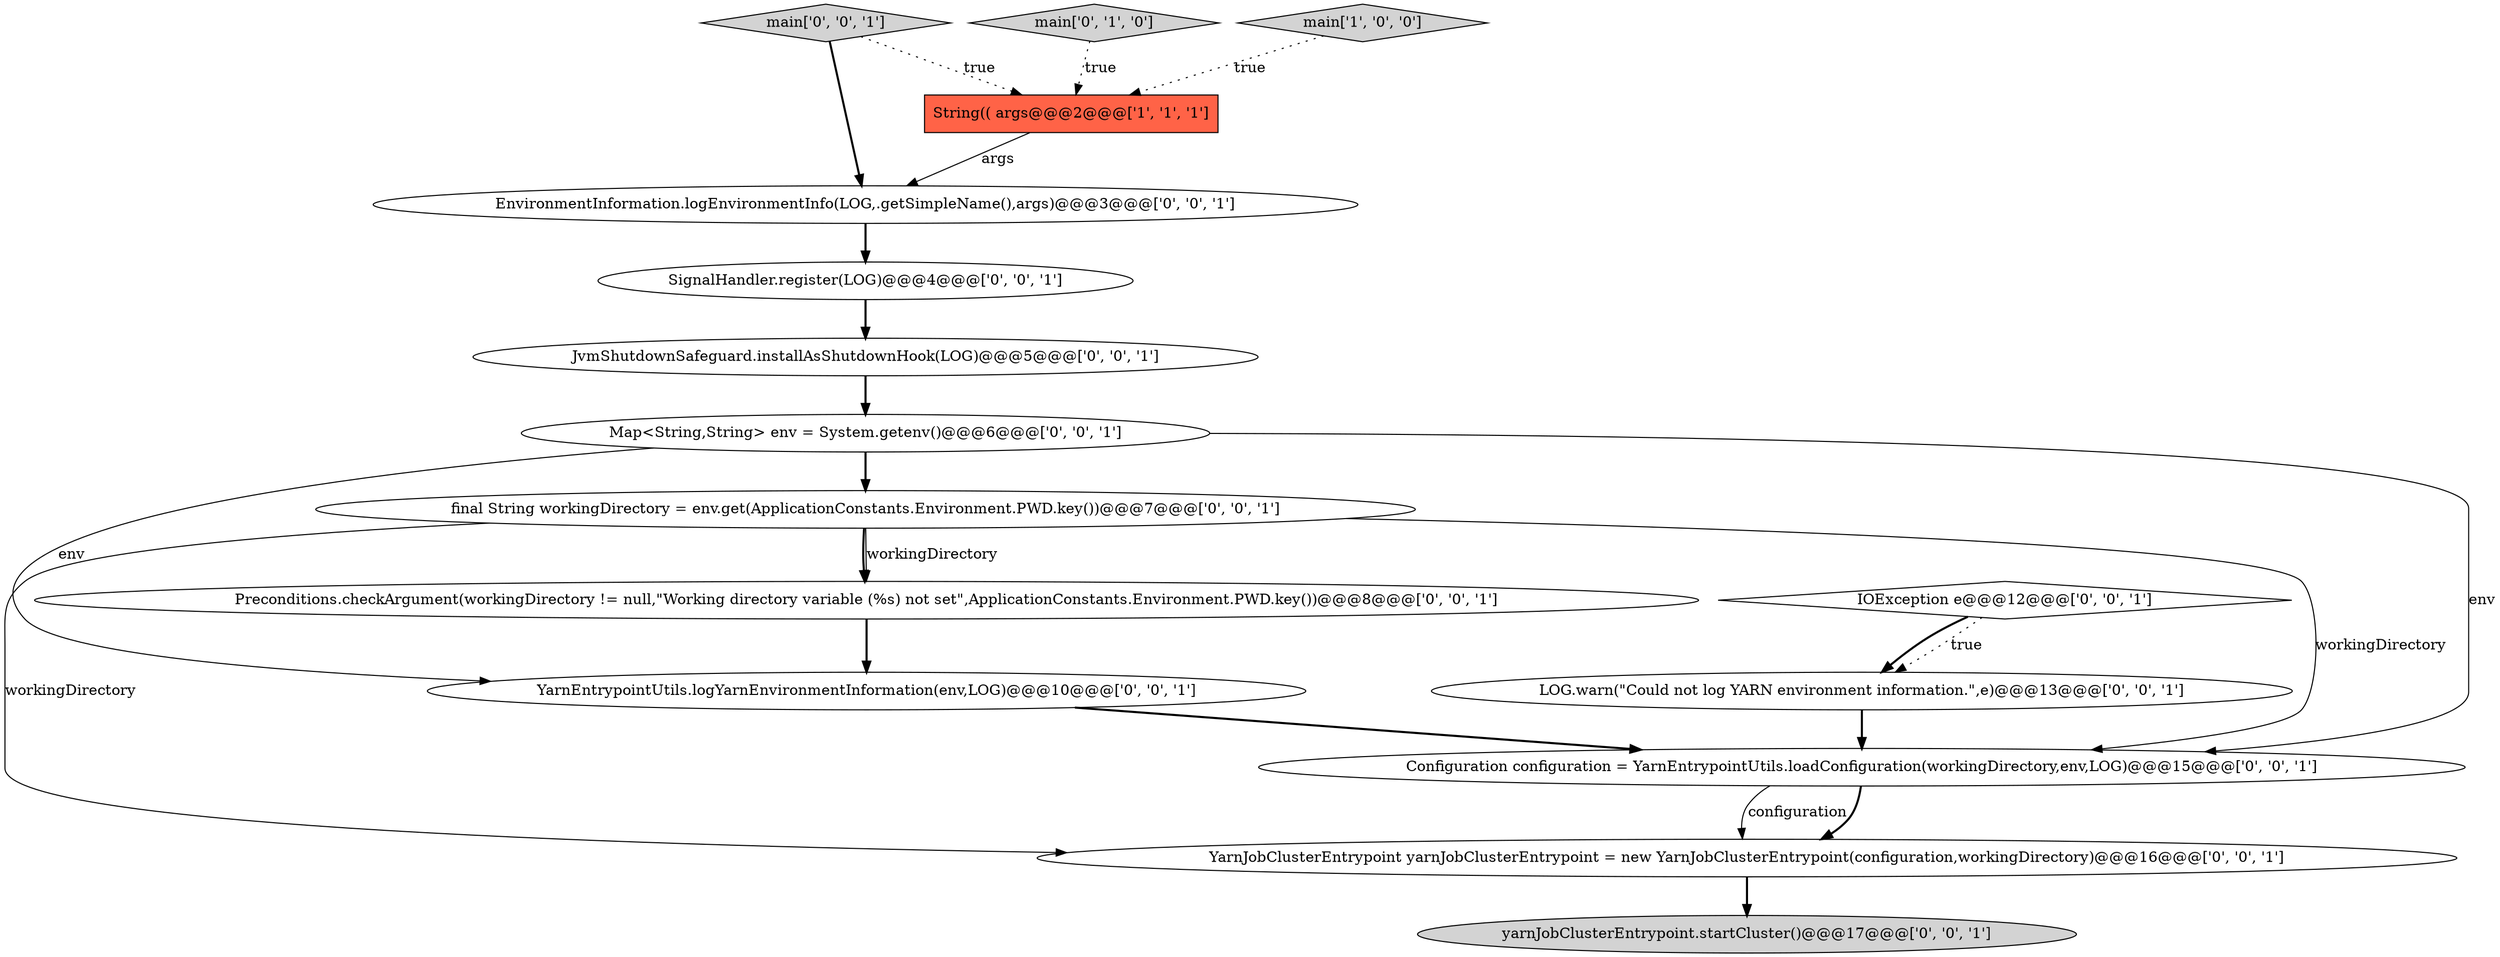 digraph {
1 [style = filled, label = "String(( args@@@2@@@['1', '1', '1']", fillcolor = tomato, shape = box image = "AAA0AAABBB1BBB"];
10 [style = filled, label = "final String workingDirectory = env.get(ApplicationConstants.Environment.PWD.key())@@@7@@@['0', '0', '1']", fillcolor = white, shape = ellipse image = "AAA0AAABBB3BBB"];
8 [style = filled, label = "SignalHandler.register(LOG)@@@4@@@['0', '0', '1']", fillcolor = white, shape = ellipse image = "AAA0AAABBB3BBB"];
15 [style = filled, label = "JvmShutdownSafeguard.installAsShutdownHook(LOG)@@@5@@@['0', '0', '1']", fillcolor = white, shape = ellipse image = "AAA0AAABBB3BBB"];
5 [style = filled, label = "Map<String,String> env = System.getenv()@@@6@@@['0', '0', '1']", fillcolor = white, shape = ellipse image = "AAA0AAABBB3BBB"];
11 [style = filled, label = "IOException e@@@12@@@['0', '0', '1']", fillcolor = white, shape = diamond image = "AAA0AAABBB3BBB"];
0 [style = filled, label = "main['1', '0', '0']", fillcolor = lightgray, shape = diamond image = "AAA0AAABBB1BBB"];
4 [style = filled, label = "yarnJobClusterEntrypoint.startCluster()@@@17@@@['0', '0', '1']", fillcolor = lightgray, shape = ellipse image = "AAA0AAABBB3BBB"];
3 [style = filled, label = "main['0', '0', '1']", fillcolor = lightgray, shape = diamond image = "AAA0AAABBB3BBB"];
6 [style = filled, label = "LOG.warn(\"Could not log YARN environment information.\",e)@@@13@@@['0', '0', '1']", fillcolor = white, shape = ellipse image = "AAA0AAABBB3BBB"];
2 [style = filled, label = "main['0', '1', '0']", fillcolor = lightgray, shape = diamond image = "AAA0AAABBB2BBB"];
7 [style = filled, label = "YarnEntrypointUtils.logYarnEnvironmentInformation(env,LOG)@@@10@@@['0', '0', '1']", fillcolor = white, shape = ellipse image = "AAA0AAABBB3BBB"];
12 [style = filled, label = "EnvironmentInformation.logEnvironmentInfo(LOG,.getSimpleName(),args)@@@3@@@['0', '0', '1']", fillcolor = white, shape = ellipse image = "AAA0AAABBB3BBB"];
13 [style = filled, label = "Preconditions.checkArgument(workingDirectory != null,\"Working directory variable (%s) not set\",ApplicationConstants.Environment.PWD.key())@@@8@@@['0', '0', '1']", fillcolor = white, shape = ellipse image = "AAA0AAABBB3BBB"];
9 [style = filled, label = "YarnJobClusterEntrypoint yarnJobClusterEntrypoint = new YarnJobClusterEntrypoint(configuration,workingDirectory)@@@16@@@['0', '0', '1']", fillcolor = white, shape = ellipse image = "AAA0AAABBB3BBB"];
14 [style = filled, label = "Configuration configuration = YarnEntrypointUtils.loadConfiguration(workingDirectory,env,LOG)@@@15@@@['0', '0', '1']", fillcolor = white, shape = ellipse image = "AAA0AAABBB3BBB"];
0->1 [style = dotted, label="true"];
13->7 [style = bold, label=""];
5->14 [style = solid, label="env"];
9->4 [style = bold, label=""];
3->1 [style = dotted, label="true"];
14->9 [style = solid, label="configuration"];
14->9 [style = bold, label=""];
1->12 [style = solid, label="args"];
11->6 [style = bold, label=""];
5->10 [style = bold, label=""];
7->14 [style = bold, label=""];
2->1 [style = dotted, label="true"];
5->7 [style = solid, label="env"];
6->14 [style = bold, label=""];
10->13 [style = bold, label=""];
3->12 [style = bold, label=""];
10->14 [style = solid, label="workingDirectory"];
11->6 [style = dotted, label="true"];
15->5 [style = bold, label=""];
10->13 [style = solid, label="workingDirectory"];
10->9 [style = solid, label="workingDirectory"];
12->8 [style = bold, label=""];
8->15 [style = bold, label=""];
}
